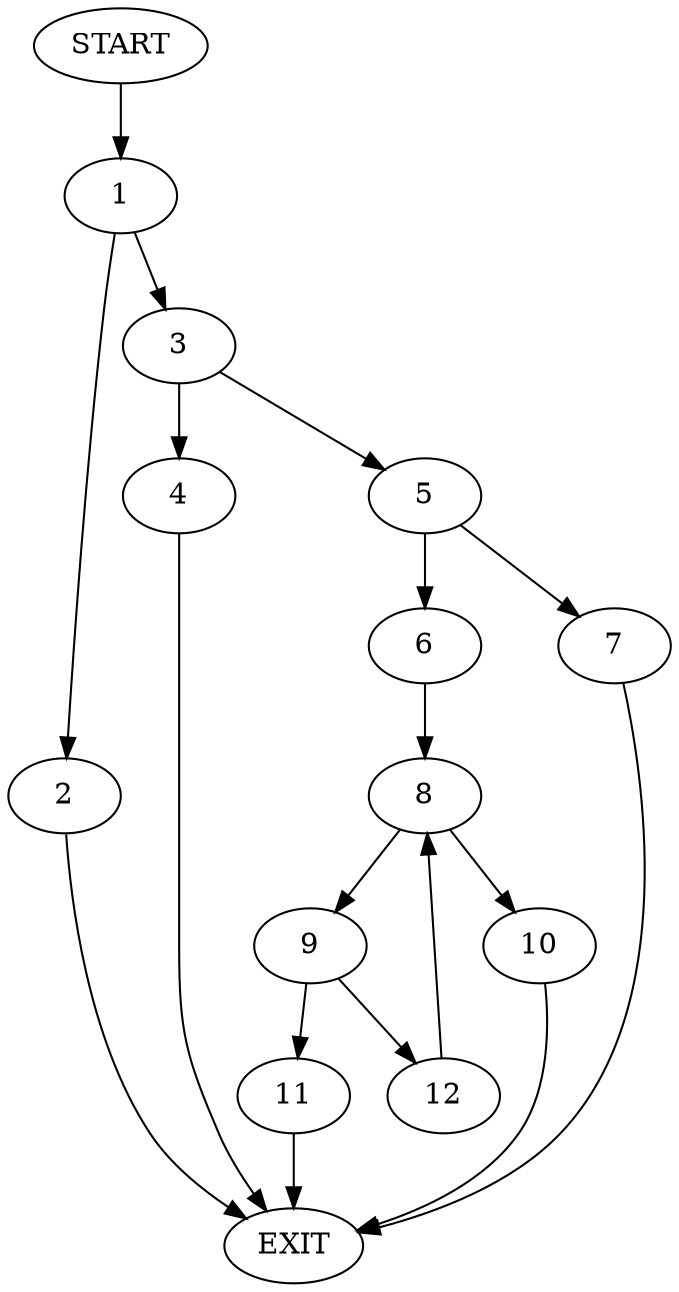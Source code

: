 digraph {
0 [label="START"]
13 [label="EXIT"]
0 -> 1
1 -> 2
1 -> 3
2 -> 13
3 -> 4
3 -> 5
5 -> 6
5 -> 7
4 -> 13
7 -> 13
6 -> 8
8 -> 9
8 -> 10
9 -> 11
9 -> 12
10 -> 13
11 -> 13
12 -> 8
}
